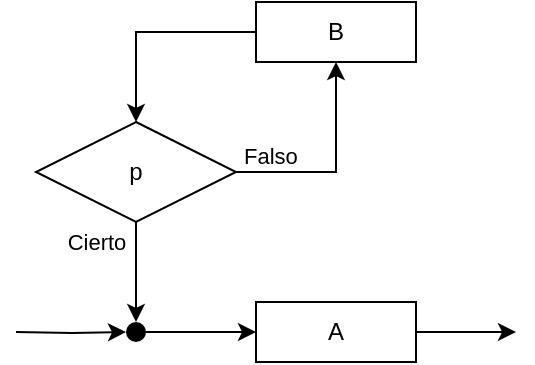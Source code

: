 <mxfile version="13.10.4" type="google"><diagram id="C5RBs43oDa-KdzZeNtuy" name="Page-1"><mxGraphModel dx="1038" dy="568" grid="1" gridSize="10" guides="1" tooltips="1" connect="1" arrows="1" fold="1" page="1" pageScale="1" pageWidth="1654" pageHeight="1169" math="0" shadow="0"><root><mxCell id="WIyWlLk6GJQsqaUBKTNV-0"/><mxCell id="WIyWlLk6GJQsqaUBKTNV-1" parent="WIyWlLk6GJQsqaUBKTNV-0"/><mxCell id="ezuvrOppvekW75T7xuSE-22" style="edgeStyle=orthogonalEdgeStyle;rounded=0;orthogonalLoop=1;jettySize=auto;html=1;entryX=0.5;entryY=1;entryDx=0;entryDy=0;" parent="WIyWlLk6GJQsqaUBKTNV-1" edge="1"><mxGeometry relative="1" as="geometry"><mxPoint x="460" y="260" as="sourcePoint"/><mxPoint x="460" y="260" as="targetPoint"/></mxGeometry></mxCell><mxCell id="9p627-pDhLtXc-5vhzEh-10" style="edgeStyle=orthogonalEdgeStyle;rounded=0;orthogonalLoop=1;jettySize=auto;html=1;exitX=1;exitY=0.5;exitDx=0;exitDy=0;entryX=0;entryY=0.5;entryDx=0;entryDy=0;labelBackgroundColor=none;" edge="1" parent="WIyWlLk6GJQsqaUBKTNV-1" source="ezuvrOppvekW75T7xuSE-24" target="9p627-pDhLtXc-5vhzEh-9"><mxGeometry relative="1" as="geometry"/></mxCell><mxCell id="9p627-pDhLtXc-5vhzEh-20" style="edgeStyle=orthogonalEdgeStyle;rounded=0;orthogonalLoop=1;jettySize=auto;html=1;labelBackgroundColor=none;entryX=0;entryY=0.5;entryDx=0;entryDy=0;" edge="1" parent="WIyWlLk6GJQsqaUBKTNV-1" target="ezuvrOppvekW75T7xuSE-24"><mxGeometry relative="1" as="geometry"><mxPoint x="400" y="255" as="sourcePoint"/></mxGeometry></mxCell><mxCell id="ezuvrOppvekW75T7xuSE-24" value="" style="ellipse;fillColor=#000000;strokeColor=none;" parent="WIyWlLk6GJQsqaUBKTNV-1" vertex="1"><mxGeometry x="455" y="250" width="10" height="10" as="geometry"/></mxCell><mxCell id="9p627-pDhLtXc-5vhzEh-14" style="edgeStyle=orthogonalEdgeStyle;rounded=0;orthogonalLoop=1;jettySize=auto;html=1;exitX=1;exitY=0.5;exitDx=0;exitDy=0;entryX=0;entryY=0.5;entryDx=0;entryDy=0;labelBackgroundColor=none;" edge="1" parent="WIyWlLk6GJQsqaUBKTNV-1" source="9p627-pDhLtXc-5vhzEh-9"><mxGeometry relative="1" as="geometry"><mxPoint x="650" y="255" as="targetPoint"/></mxGeometry></mxCell><mxCell id="9p627-pDhLtXc-5vhzEh-9" value="A" style="rounded=0;whiteSpace=wrap;html=1;" vertex="1" parent="WIyWlLk6GJQsqaUBKTNV-1"><mxGeometry x="520" y="240" width="80" height="30" as="geometry"/></mxCell><mxCell id="9p627-pDhLtXc-5vhzEh-19" value="Cierto" style="edgeStyle=orthogonalEdgeStyle;rounded=0;orthogonalLoop=1;jettySize=auto;html=1;exitX=0.5;exitY=1;exitDx=0;exitDy=0;exitPerimeter=0;entryX=0.5;entryY=0;entryDx=0;entryDy=0;labelBackgroundColor=none;" edge="1" parent="WIyWlLk6GJQsqaUBKTNV-1" source="9p627-pDhLtXc-5vhzEh-15" target="ezuvrOppvekW75T7xuSE-24"><mxGeometry x="-0.6" y="-20" relative="1" as="geometry"><mxPoint as="offset"/></mxGeometry></mxCell><mxCell id="9p627-pDhLtXc-5vhzEh-22" value="Falso" style="edgeStyle=orthogonalEdgeStyle;rounded=0;orthogonalLoop=1;jettySize=auto;html=1;exitX=1;exitY=0.5;exitDx=0;exitDy=0;exitPerimeter=0;entryX=0.5;entryY=1;entryDx=0;entryDy=0;labelBackgroundColor=none;labelPosition=right;verticalLabelPosition=middle;align=left;verticalAlign=middle;spacingTop=-6;spacingLeft=-8;" edge="1" parent="WIyWlLk6GJQsqaUBKTNV-1" source="9p627-pDhLtXc-5vhzEh-15" target="9p627-pDhLtXc-5vhzEh-21"><mxGeometry x="-0.809" y="5" relative="1" as="geometry"><mxPoint as="offset"/></mxGeometry></mxCell><mxCell id="9p627-pDhLtXc-5vhzEh-15" value="p" style="strokeWidth=1;html=1;shape=mxgraph.flowchart.decision;whiteSpace=wrap;" vertex="1" parent="WIyWlLk6GJQsqaUBKTNV-1"><mxGeometry x="410" y="150" width="100" height="50" as="geometry"/></mxCell><mxCell id="9p627-pDhLtXc-5vhzEh-23" style="edgeStyle=orthogonalEdgeStyle;rounded=0;orthogonalLoop=1;jettySize=auto;html=1;exitX=0;exitY=0.5;exitDx=0;exitDy=0;entryX=0.5;entryY=0;entryDx=0;entryDy=0;entryPerimeter=0;labelBackgroundColor=none;" edge="1" parent="WIyWlLk6GJQsqaUBKTNV-1" source="9p627-pDhLtXc-5vhzEh-21" target="9p627-pDhLtXc-5vhzEh-15"><mxGeometry relative="1" as="geometry"/></mxCell><mxCell id="9p627-pDhLtXc-5vhzEh-21" value="B" style="rounded=0;whiteSpace=wrap;html=1;" vertex="1" parent="WIyWlLk6GJQsqaUBKTNV-1"><mxGeometry x="520" y="90" width="80" height="30" as="geometry"/></mxCell></root></mxGraphModel></diagram></mxfile>